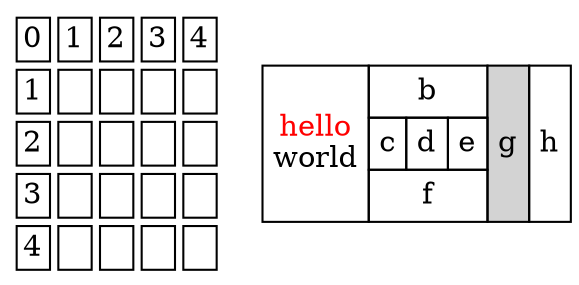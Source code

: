 /*
* 点的参数
        shape
            record     由横的和竖的矩形组成的图形
	    Mrecord    角是圆的，看例题
	    polygon    多边形
	    
	sides 设置边数
	peripheries 设置多边形的外框的层数
	regular = true可以让多边形是一个规则的多边形
	orientation=15 可以让你的多边形旋转一个角度 如15度
	color
	style
	skew 值-1.0～1.0能让多边形斜切一个角度
	label
	distortion 让图形产生透视效果
	
	decorate      决定每条线的label与所属线的连接值：true,false
	labelfontcolor决定headlabel和taillabel的颜色
	fontcolor     决定label颜色
	headlabel     起始点标签
	taillabel     终点标签
	label         
* 
*
****/
/*在dot中用html语言写一个table，在label后用<>而不是“”旧能引入html语言*/
digraph html{              /* digraph为有向图，graph为无向图 */
	/*表格*/
	abc[shape=none,margin=0,label=<
	    <TABLE BORDER="0" CELLBORDER="1" CELLSPACING="4">
	    <TR><TD>0</TD><TD>1</TD><TD>2</TD><TD>3</TD><TD>4</TD>
	    </TR>
	    <TR><TD>1</TD><TD></TD><TD></TD><TD></TD><TD></TD>
	    </TR>
	    <TR><TD>2</TD><TD></TD><TD></TD><TD></TD><TD></TD>
	    </TR>
	    <TR><TD>3</TD><TD></TD><TD></TD><TD></TD><TD></TD>
	    </TR>
	    <TR><TD>4</TD><TD></TD><TD></TD><TD></TD><TD></TD>
	    </TR>
	    </TABLE>>];

	    /**/
	    abcd [shape=none, margin=0, label=< 

	    <TABLE BORDER="0" CELLBORDER="1" CELLSPACING="0" CELLPADDING="4"> 

	    <TR><TD ROWSPAN="3"><FONT COLOR="red">hello</FONT><BR/>world</TD> 

	    <TD COLSPAN="3">b</TD> 

	    <TD ROWSPAN="3" BGCOLOR="lightgrey">g</TD> 

	    <TD ROWSPAN="3">h</TD> 

	    </TR> 

	    <TR><TD>c</TD> 
	    <TD PORT="here">d</TD> 

	    <TD>e</TD> 

	    </TR> 

	    <TR><TD COLSPAN="3">f</TD> 

	    </TR> 

	    </TABLE>>]; 
	
}


